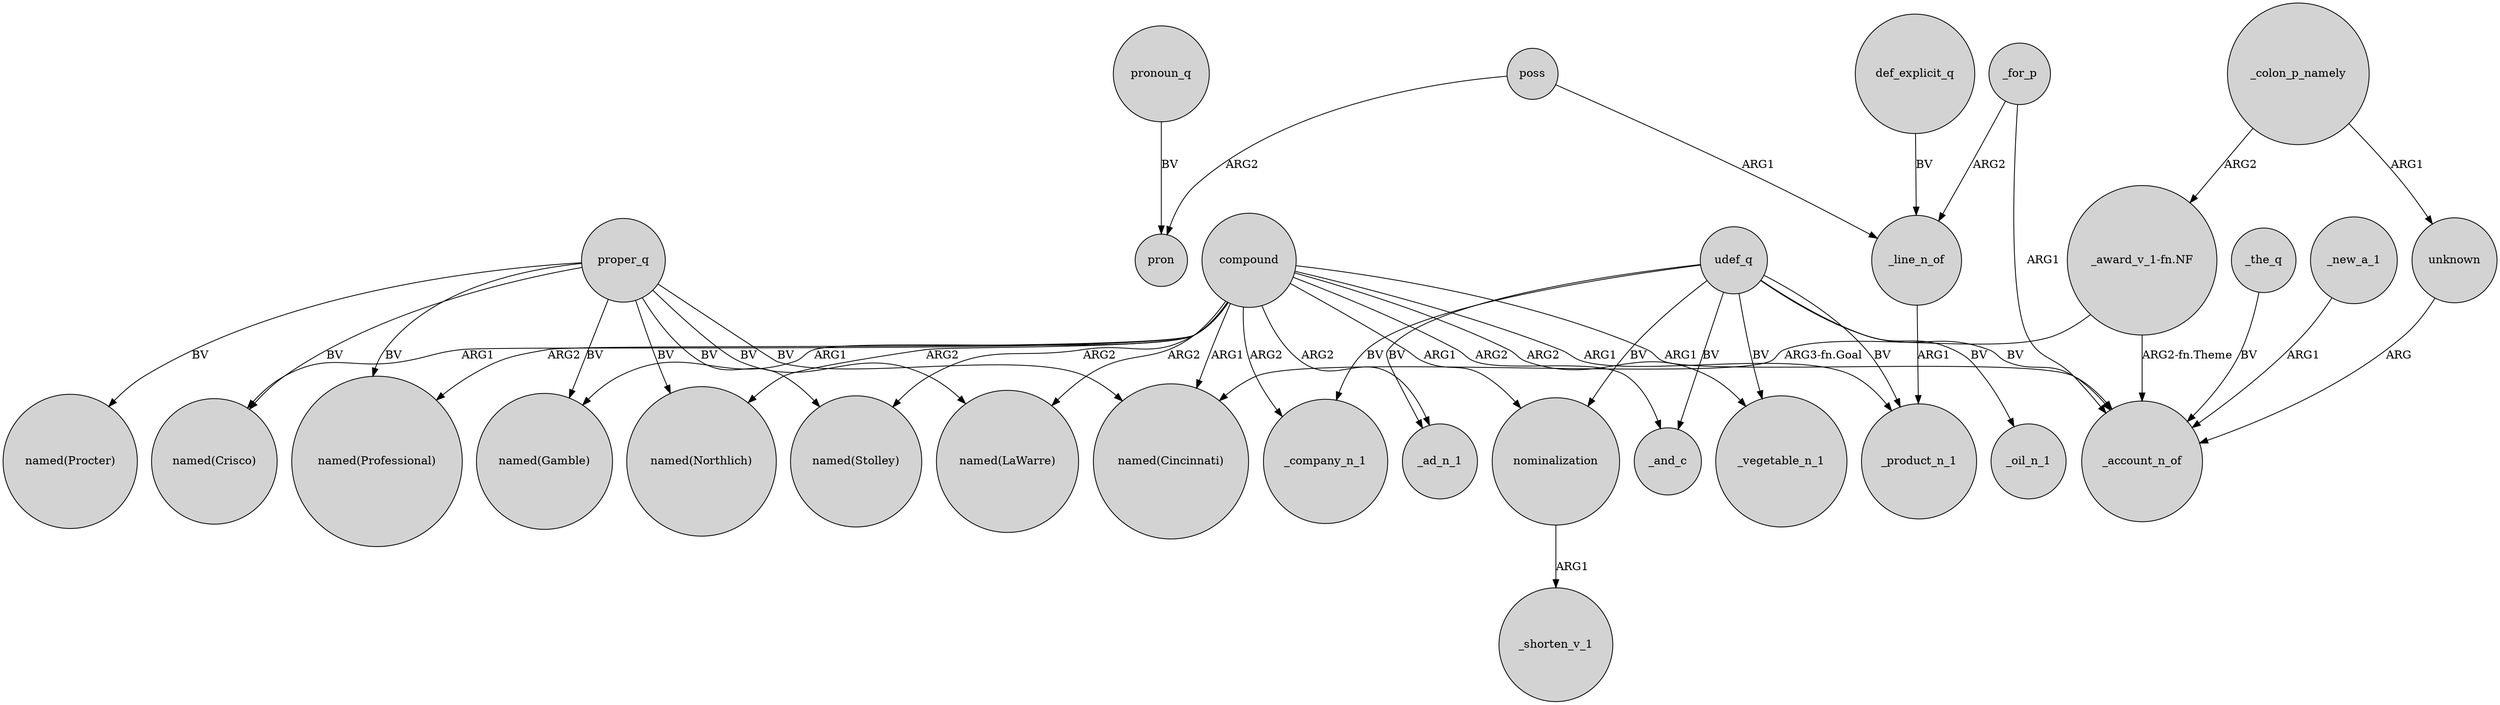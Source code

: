 digraph {
	node [shape=circle style=filled]
	compound -> _product_n_1 [label=ARG1]
	nominalization -> _shorten_v_1 [label=ARG1]
	"_award_v_1-fn.NF" -> _account_n_of [label="ARG2-fn.Theme"]
	compound -> _ad_n_1 [label=ARG2]
	poss -> pron [label=ARG2]
	compound -> "named(Cincinnati)" [label=ARG1]
	_the_q -> _account_n_of [label=BV]
	def_explicit_q -> _line_n_of [label=BV]
	proper_q -> "named(Procter)" [label=BV]
	_colon_p_namely -> "_award_v_1-fn.NF" [label=ARG2]
	compound -> _company_n_1 [label=ARG2]
	_for_p -> _account_n_of [label=ARG1]
	"_award_v_1-fn.NF" -> "named(Cincinnati)" [label="ARG3-fn.Goal"]
	proper_q -> "named(Cincinnati)" [label=BV]
	compound -> _vegetable_n_1 [label=ARG2]
	_line_n_of -> _product_n_1 [label=ARG1]
	_for_p -> _line_n_of [label=ARG2]
	compound -> "named(Professional)" [label=ARG2]
	compound -> _account_n_of [label=ARG1]
	proper_q -> "named(LaWarre)" [label=BV]
	unknown -> _account_n_of [label=ARG]
	pronoun_q -> pron [label=BV]
	_colon_p_namely -> unknown [label=ARG1]
	compound -> _and_c [label=ARG2]
	proper_q -> "named(Gamble)" [label=BV]
	proper_q -> "named(Stolley)" [label=BV]
	poss -> _line_n_of [label=ARG1]
	proper_q -> "named(Professional)" [label=BV]
	compound -> "named(Northlich)" [label=ARG2]
	proper_q -> "named(Northlich)" [label=BV]
	_new_a_1 -> _account_n_of [label=ARG1]
	udef_q -> _account_n_of [label=BV]
	udef_q -> _ad_n_1 [label=BV]
	proper_q -> "named(Crisco)" [label=BV]
	udef_q -> nominalization [label=BV]
	udef_q -> _oil_n_1 [label=BV]
	compound -> "named(Stolley)" [label=ARG2]
	compound -> "named(LaWarre)" [label=ARG2]
	udef_q -> _product_n_1 [label=BV]
	udef_q -> _vegetable_n_1 [label=BV]
	compound -> "named(Crisco)" [label=ARG1]
	udef_q -> _and_c [label=BV]
	compound -> "named(Gamble)" [label=ARG1]
	compound -> nominalization [label=ARG1]
	udef_q -> _company_n_1 [label=BV]
}
